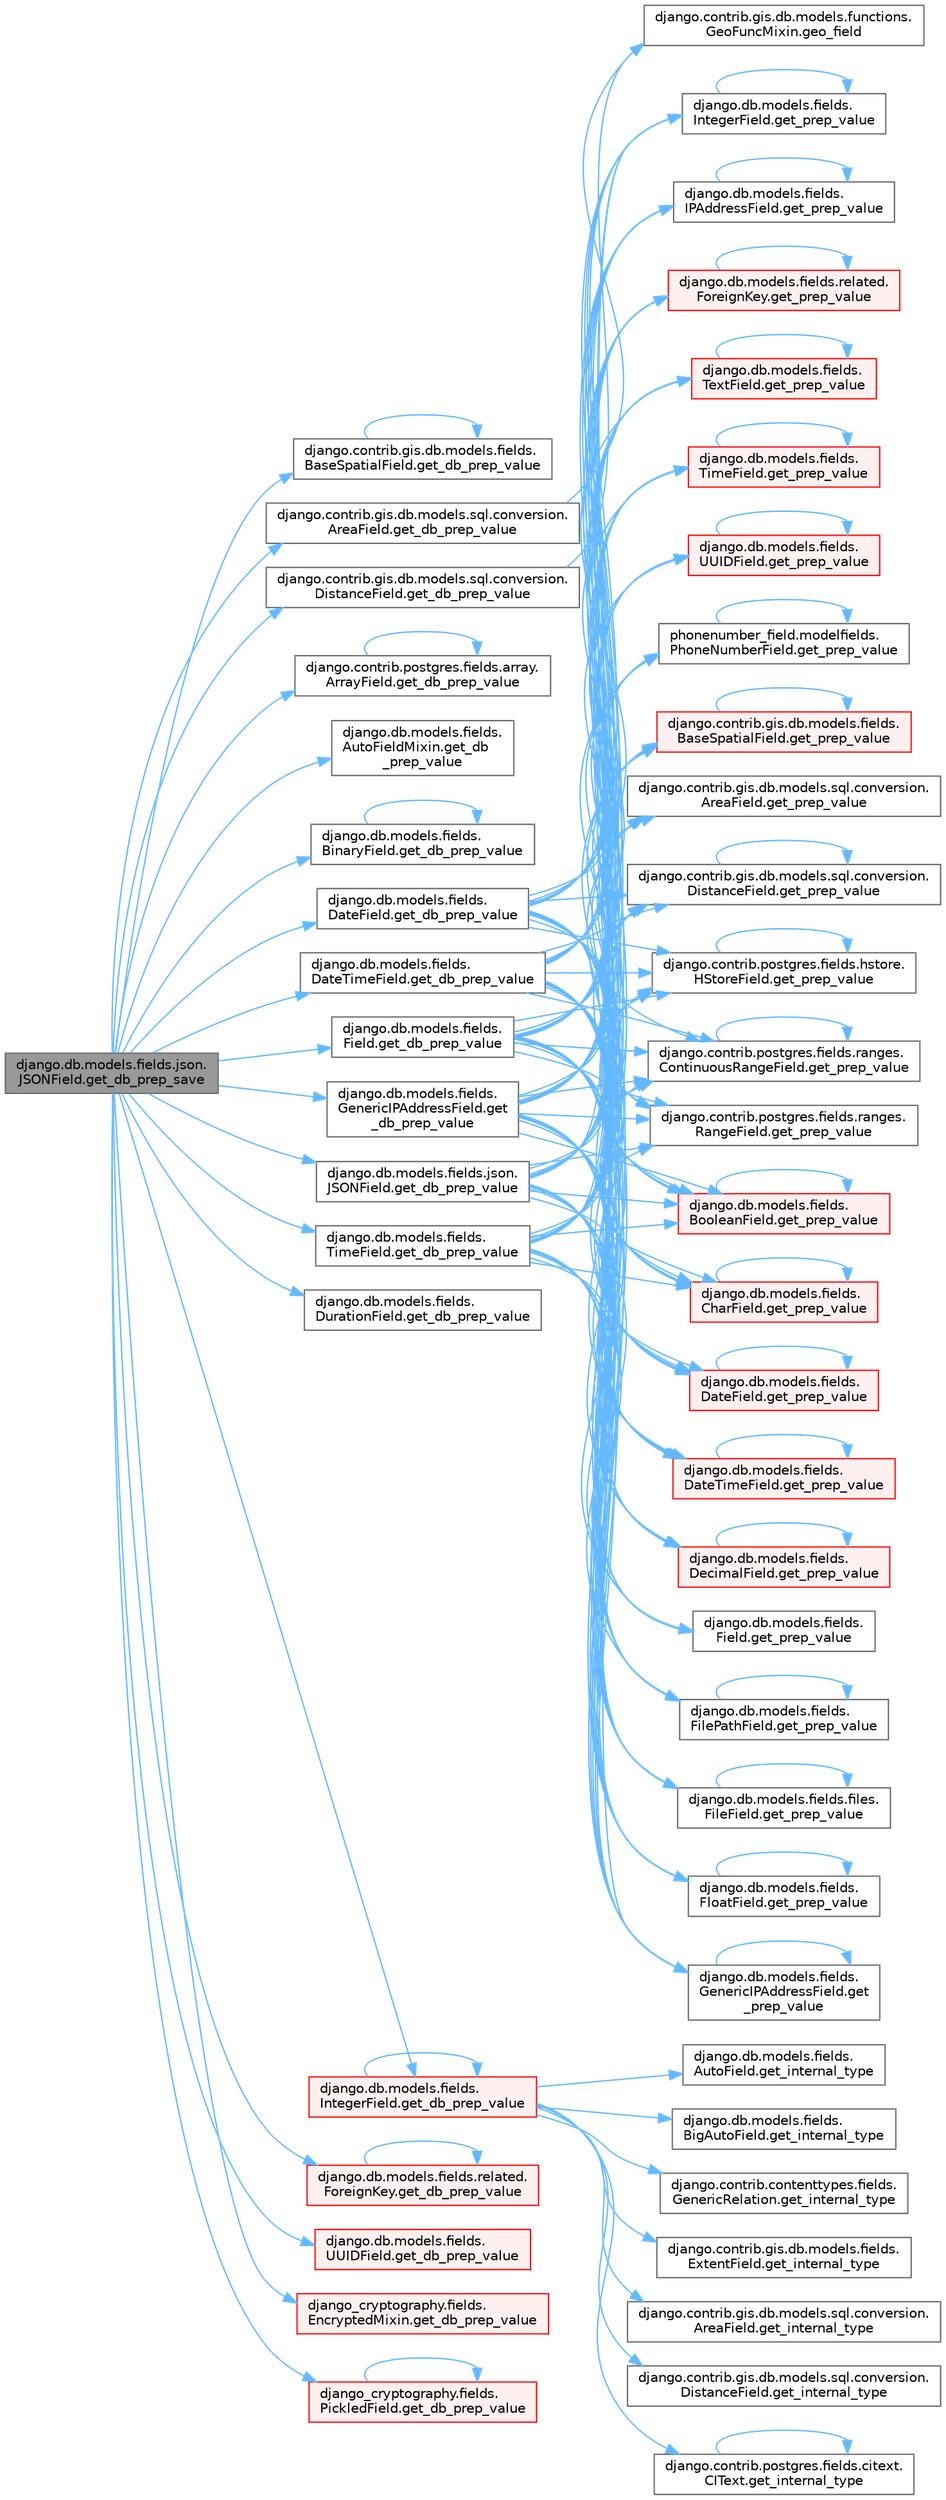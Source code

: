 digraph "django.db.models.fields.json.JSONField.get_db_prep_save"
{
 // LATEX_PDF_SIZE
  bgcolor="transparent";
  edge [fontname=Helvetica,fontsize=10,labelfontname=Helvetica,labelfontsize=10];
  node [fontname=Helvetica,fontsize=10,shape=box,height=0.2,width=0.4];
  rankdir="LR";
  Node1 [id="Node000001",label="django.db.models.fields.json.\lJSONField.get_db_prep_save",height=0.2,width=0.4,color="gray40", fillcolor="grey60", style="filled", fontcolor="black",tooltip=" "];
  Node1 -> Node2 [id="edge1_Node000001_Node000002",color="steelblue1",style="solid",tooltip=" "];
  Node2 [id="Node000002",label="django.contrib.gis.db.models.fields.\lBaseSpatialField.get_db_prep_value",height=0.2,width=0.4,color="grey40", fillcolor="white", style="filled",URL="$classdjango_1_1contrib_1_1gis_1_1db_1_1models_1_1fields_1_1_base_spatial_field.html#a3562fa18cb06a475b2d6062e1d8dcd6a",tooltip=" "];
  Node2 -> Node2 [id="edge2_Node000002_Node000002",color="steelblue1",style="solid",tooltip=" "];
  Node1 -> Node3 [id="edge3_Node000001_Node000003",color="steelblue1",style="solid",tooltip=" "];
  Node3 [id="Node000003",label="django.contrib.gis.db.models.sql.conversion.\lAreaField.get_db_prep_value",height=0.2,width=0.4,color="grey40", fillcolor="white", style="filled",URL="$classdjango_1_1contrib_1_1gis_1_1db_1_1models_1_1sql_1_1conversion_1_1_area_field.html#ab4a5c3e759e32bdaa744a19fff4f6c19",tooltip=" "];
  Node3 -> Node4 [id="edge4_Node000003_Node000004",color="steelblue1",style="solid",tooltip=" "];
  Node4 [id="Node000004",label="django.contrib.gis.db.models.functions.\lGeoFuncMixin.geo_field",height=0.2,width=0.4,color="grey40", fillcolor="white", style="filled",URL="$classdjango_1_1contrib_1_1gis_1_1db_1_1models_1_1functions_1_1_geo_func_mixin.html#aae4bfeb201602d13218e58d1778b4c1b",tooltip=" "];
  Node1 -> Node5 [id="edge5_Node000001_Node000005",color="steelblue1",style="solid",tooltip=" "];
  Node5 [id="Node000005",label="django.contrib.gis.db.models.sql.conversion.\lDistanceField.get_db_prep_value",height=0.2,width=0.4,color="grey40", fillcolor="white", style="filled",URL="$classdjango_1_1contrib_1_1gis_1_1db_1_1models_1_1sql_1_1conversion_1_1_distance_field.html#a68c0a1845e6ab9ce6292bafeb8045f75",tooltip=" "];
  Node5 -> Node4 [id="edge6_Node000005_Node000004",color="steelblue1",style="solid",tooltip=" "];
  Node1 -> Node6 [id="edge7_Node000001_Node000006",color="steelblue1",style="solid",tooltip=" "];
  Node6 [id="Node000006",label="django.contrib.postgres.fields.array.\lArrayField.get_db_prep_value",height=0.2,width=0.4,color="grey40", fillcolor="white", style="filled",URL="$classdjango_1_1contrib_1_1postgres_1_1fields_1_1array_1_1_array_field.html#a67bef946999f4c268048c8196ad73878",tooltip=" "];
  Node6 -> Node6 [id="edge8_Node000006_Node000006",color="steelblue1",style="solid",tooltip=" "];
  Node1 -> Node7 [id="edge9_Node000001_Node000007",color="steelblue1",style="solid",tooltip=" "];
  Node7 [id="Node000007",label="django.db.models.fields.\lAutoFieldMixin.get_db\l_prep_value",height=0.2,width=0.4,color="grey40", fillcolor="white", style="filled",URL="$classdjango_1_1db_1_1models_1_1fields_1_1_auto_field_mixin.html#aa9fdcffcc36c0a2a3f88ab4198bfc814",tooltip=" "];
  Node1 -> Node8 [id="edge10_Node000001_Node000008",color="steelblue1",style="solid",tooltip=" "];
  Node8 [id="Node000008",label="django.db.models.fields.\lBinaryField.get_db_prep_value",height=0.2,width=0.4,color="grey40", fillcolor="white", style="filled",URL="$classdjango_1_1db_1_1models_1_1fields_1_1_binary_field.html#ae9302dbac6ff0475a6543e05a6609f04",tooltip=" "];
  Node8 -> Node8 [id="edge11_Node000008_Node000008",color="steelblue1",style="solid",tooltip=" "];
  Node1 -> Node9 [id="edge12_Node000001_Node000009",color="steelblue1",style="solid",tooltip=" "];
  Node9 [id="Node000009",label="django.db.models.fields.\lDateField.get_db_prep_value",height=0.2,width=0.4,color="grey40", fillcolor="white", style="filled",URL="$classdjango_1_1db_1_1models_1_1fields_1_1_date_field.html#ad6d292b396a9f068e57a55dbcce353aa",tooltip=" "];
  Node9 -> Node10 [id="edge13_Node000009_Node000010",color="steelblue1",style="solid",tooltip=" "];
  Node10 [id="Node000010",label="django.contrib.gis.db.models.fields.\lBaseSpatialField.get_prep_value",height=0.2,width=0.4,color="red", fillcolor="#FFF0F0", style="filled",URL="$classdjango_1_1contrib_1_1gis_1_1db_1_1models_1_1fields_1_1_base_spatial_field.html#a1d0db65d2c6d3dbf9bd06493ad48ae0c",tooltip=" "];
  Node10 -> Node10 [id="edge14_Node000010_Node000010",color="steelblue1",style="solid",tooltip=" "];
  Node9 -> Node53 [id="edge15_Node000009_Node000053",color="steelblue1",style="solid",tooltip=" "];
  Node53 [id="Node000053",label="django.contrib.gis.db.models.sql.conversion.\lAreaField.get_prep_value",height=0.2,width=0.4,color="grey40", fillcolor="white", style="filled",URL="$classdjango_1_1contrib_1_1gis_1_1db_1_1models_1_1sql_1_1conversion_1_1_area_field.html#af96724b6623039c22600a21df98d2b0b",tooltip=" "];
  Node9 -> Node54 [id="edge16_Node000009_Node000054",color="steelblue1",style="solid",tooltip=" "];
  Node54 [id="Node000054",label="django.contrib.gis.db.models.sql.conversion.\lDistanceField.get_prep_value",height=0.2,width=0.4,color="grey40", fillcolor="white", style="filled",URL="$classdjango_1_1contrib_1_1gis_1_1db_1_1models_1_1sql_1_1conversion_1_1_distance_field.html#a0517d213ea381e2bcd50141ab6d7602c",tooltip=" "];
  Node54 -> Node54 [id="edge17_Node000054_Node000054",color="steelblue1",style="solid",tooltip=" "];
  Node9 -> Node55 [id="edge18_Node000009_Node000055",color="steelblue1",style="solid",tooltip=" "];
  Node55 [id="Node000055",label="django.contrib.postgres.fields.hstore.\lHStoreField.get_prep_value",height=0.2,width=0.4,color="grey40", fillcolor="white", style="filled",URL="$classdjango_1_1contrib_1_1postgres_1_1fields_1_1hstore_1_1_h_store_field.html#a270d3c92aabe9ac825d20b195323bac0",tooltip=" "];
  Node55 -> Node55 [id="edge19_Node000055_Node000055",color="steelblue1",style="solid",tooltip=" "];
  Node9 -> Node56 [id="edge20_Node000009_Node000056",color="steelblue1",style="solid",tooltip=" "];
  Node56 [id="Node000056",label="django.contrib.postgres.fields.ranges.\lContinuousRangeField.get_prep_value",height=0.2,width=0.4,color="grey40", fillcolor="white", style="filled",URL="$classdjango_1_1contrib_1_1postgres_1_1fields_1_1ranges_1_1_continuous_range_field.html#a833d27e77886a8997c44840104adae02",tooltip=" "];
  Node56 -> Node56 [id="edge21_Node000056_Node000056",color="steelblue1",style="solid",tooltip=" "];
  Node9 -> Node57 [id="edge22_Node000009_Node000057",color="steelblue1",style="solid",tooltip=" "];
  Node57 [id="Node000057",label="django.contrib.postgres.fields.ranges.\lRangeField.get_prep_value",height=0.2,width=0.4,color="grey40", fillcolor="white", style="filled",URL="$classdjango_1_1contrib_1_1postgres_1_1fields_1_1ranges_1_1_range_field.html#a2c10180cbaacf4bf963ddd0dffec510d",tooltip=" "];
  Node9 -> Node58 [id="edge23_Node000009_Node000058",color="steelblue1",style="solid",tooltip=" "];
  Node58 [id="Node000058",label="django.db.models.fields.\lBooleanField.get_prep_value",height=0.2,width=0.4,color="red", fillcolor="#FFF0F0", style="filled",URL="$classdjango_1_1db_1_1models_1_1fields_1_1_boolean_field.html#a2c76f741d494c42b977fea4db757b224",tooltip=" "];
  Node58 -> Node58 [id="edge24_Node000058_Node000058",color="steelblue1",style="solid",tooltip=" "];
  Node9 -> Node4542 [id="edge25_Node000009_Node004542",color="steelblue1",style="solid",tooltip=" "];
  Node4542 [id="Node004542",label="django.db.models.fields.\lCharField.get_prep_value",height=0.2,width=0.4,color="red", fillcolor="#FFF0F0", style="filled",URL="$classdjango_1_1db_1_1models_1_1fields_1_1_char_field.html#a586dde4bef09b94f15ca3b7a3b616a12",tooltip=" "];
  Node4542 -> Node4542 [id="edge26_Node004542_Node004542",color="steelblue1",style="solid",tooltip=" "];
  Node9 -> Node4543 [id="edge27_Node000009_Node004543",color="steelblue1",style="solid",tooltip=" "];
  Node4543 [id="Node004543",label="django.db.models.fields.\lDateField.get_prep_value",height=0.2,width=0.4,color="red", fillcolor="#FFF0F0", style="filled",URL="$classdjango_1_1db_1_1models_1_1fields_1_1_date_field.html#a17fd388efd6c1cc24e4daa2838936247",tooltip=" "];
  Node4543 -> Node4543 [id="edge28_Node004543_Node004543",color="steelblue1",style="solid",tooltip=" "];
  Node9 -> Node4544 [id="edge29_Node000009_Node004544",color="steelblue1",style="solid",tooltip=" "];
  Node4544 [id="Node004544",label="django.db.models.fields.\lDateTimeField.get_prep_value",height=0.2,width=0.4,color="red", fillcolor="#FFF0F0", style="filled",URL="$classdjango_1_1db_1_1models_1_1fields_1_1_date_time_field.html#a96b7b4c4a2af78523ff88dd95ddde877",tooltip=" "];
  Node4544 -> Node4544 [id="edge30_Node004544_Node004544",color="steelblue1",style="solid",tooltip=" "];
  Node9 -> Node4545 [id="edge31_Node000009_Node004545",color="steelblue1",style="solid",tooltip=" "];
  Node4545 [id="Node004545",label="django.db.models.fields.\lDecimalField.get_prep_value",height=0.2,width=0.4,color="red", fillcolor="#FFF0F0", style="filled",URL="$classdjango_1_1db_1_1models_1_1fields_1_1_decimal_field.html#a1d8d3b60ca856194a27f246557cdded5",tooltip=" "];
  Node4545 -> Node4545 [id="edge32_Node004545_Node004545",color="steelblue1",style="solid",tooltip=" "];
  Node9 -> Node4546 [id="edge33_Node000009_Node004546",color="steelblue1",style="solid",tooltip=" "];
  Node4546 [id="Node004546",label="django.db.models.fields.\lField.get_prep_value",height=0.2,width=0.4,color="grey40", fillcolor="white", style="filled",URL="$classdjango_1_1db_1_1models_1_1fields_1_1_field.html#a660f2cb5e6c84ed278a28e80b6c38f9a",tooltip=" "];
  Node9 -> Node4547 [id="edge34_Node000009_Node004547",color="steelblue1",style="solid",tooltip=" "];
  Node4547 [id="Node004547",label="django.db.models.fields.\lFilePathField.get_prep_value",height=0.2,width=0.4,color="grey40", fillcolor="white", style="filled",URL="$classdjango_1_1db_1_1models_1_1fields_1_1_file_path_field.html#a26839a96f40a9d184190e5cc2541011e",tooltip=" "];
  Node4547 -> Node4547 [id="edge35_Node004547_Node004547",color="steelblue1",style="solid",tooltip=" "];
  Node9 -> Node4548 [id="edge36_Node000009_Node004548",color="steelblue1",style="solid",tooltip=" "];
  Node4548 [id="Node004548",label="django.db.models.fields.files.\lFileField.get_prep_value",height=0.2,width=0.4,color="grey40", fillcolor="white", style="filled",URL="$classdjango_1_1db_1_1models_1_1fields_1_1files_1_1_file_field.html#ab7ce3f770984b1f809db8e41e66a804c",tooltip=" "];
  Node4548 -> Node4548 [id="edge37_Node004548_Node004548",color="steelblue1",style="solid",tooltip=" "];
  Node9 -> Node4549 [id="edge38_Node000009_Node004549",color="steelblue1",style="solid",tooltip=" "];
  Node4549 [id="Node004549",label="django.db.models.fields.\lFloatField.get_prep_value",height=0.2,width=0.4,color="grey40", fillcolor="white", style="filled",URL="$classdjango_1_1db_1_1models_1_1fields_1_1_float_field.html#a70cd9308dba1b6286c968df2d90eb3ba",tooltip=" "];
  Node4549 -> Node4549 [id="edge39_Node004549_Node004549",color="steelblue1",style="solid",tooltip=" "];
  Node9 -> Node4550 [id="edge40_Node000009_Node004550",color="steelblue1",style="solid",tooltip=" "];
  Node4550 [id="Node004550",label="django.db.models.fields.\lGenericIPAddressField.get\l_prep_value",height=0.2,width=0.4,color="grey40", fillcolor="white", style="filled",URL="$classdjango_1_1db_1_1models_1_1fields_1_1_generic_i_p_address_field.html#a4016a4e3d6b9c28b712c24c9c4d5ecfc",tooltip=" "];
  Node4550 -> Node4550 [id="edge41_Node004550_Node004550",color="steelblue1",style="solid",tooltip=" "];
  Node9 -> Node4551 [id="edge42_Node000009_Node004551",color="steelblue1",style="solid",tooltip=" "];
  Node4551 [id="Node004551",label="django.db.models.fields.\lIntegerField.get_prep_value",height=0.2,width=0.4,color="grey40", fillcolor="white", style="filled",URL="$classdjango_1_1db_1_1models_1_1fields_1_1_integer_field.html#a36f1c7d7f1a94be315b773244f78c07e",tooltip=" "];
  Node4551 -> Node4551 [id="edge43_Node004551_Node004551",color="steelblue1",style="solid",tooltip=" "];
  Node9 -> Node4552 [id="edge44_Node000009_Node004552",color="steelblue1",style="solid",tooltip=" "];
  Node4552 [id="Node004552",label="django.db.models.fields.\lIPAddressField.get_prep_value",height=0.2,width=0.4,color="grey40", fillcolor="white", style="filled",URL="$classdjango_1_1db_1_1models_1_1fields_1_1_i_p_address_field.html#a978d0bc439a39de4423a12beaaa1bc12",tooltip=" "];
  Node4552 -> Node4552 [id="edge45_Node004552_Node004552",color="steelblue1",style="solid",tooltip=" "];
  Node9 -> Node4553 [id="edge46_Node000009_Node004553",color="steelblue1",style="solid",tooltip=" "];
  Node4553 [id="Node004553",label="django.db.models.fields.related.\lForeignKey.get_prep_value",height=0.2,width=0.4,color="red", fillcolor="#FFF0F0", style="filled",URL="$classdjango_1_1db_1_1models_1_1fields_1_1related_1_1_foreign_key.html#a378a951ff4be6f40df598f0b1d4c214e",tooltip=" "];
  Node4553 -> Node4553 [id="edge47_Node004553_Node004553",color="steelblue1",style="solid",tooltip=" "];
  Node9 -> Node4554 [id="edge48_Node000009_Node004554",color="steelblue1",style="solid",tooltip=" "];
  Node4554 [id="Node004554",label="django.db.models.fields.\lTextField.get_prep_value",height=0.2,width=0.4,color="red", fillcolor="#FFF0F0", style="filled",URL="$classdjango_1_1db_1_1models_1_1fields_1_1_text_field.html#aa6f1c919bfc7cb7571f98e02c585ade9",tooltip=" "];
  Node4554 -> Node4554 [id="edge49_Node004554_Node004554",color="steelblue1",style="solid",tooltip=" "];
  Node9 -> Node4555 [id="edge50_Node000009_Node004555",color="steelblue1",style="solid",tooltip=" "];
  Node4555 [id="Node004555",label="django.db.models.fields.\lTimeField.get_prep_value",height=0.2,width=0.4,color="red", fillcolor="#FFF0F0", style="filled",URL="$classdjango_1_1db_1_1models_1_1fields_1_1_time_field.html#a66b3f5bd9d463227ddf9205248c05159",tooltip=" "];
  Node4555 -> Node4555 [id="edge51_Node004555_Node004555",color="steelblue1",style="solid",tooltip=" "];
  Node9 -> Node4556 [id="edge52_Node000009_Node004556",color="steelblue1",style="solid",tooltip=" "];
  Node4556 [id="Node004556",label="django.db.models.fields.\lUUIDField.get_prep_value",height=0.2,width=0.4,color="red", fillcolor="#FFF0F0", style="filled",URL="$classdjango_1_1db_1_1models_1_1fields_1_1_u_u_i_d_field.html#ae74a36923ced617bb42f59f725af7410",tooltip=" "];
  Node4556 -> Node4556 [id="edge53_Node004556_Node004556",color="steelblue1",style="solid",tooltip=" "];
  Node9 -> Node4557 [id="edge54_Node000009_Node004557",color="steelblue1",style="solid",tooltip=" "];
  Node4557 [id="Node004557",label="phonenumber_field.modelfields.\lPhoneNumberField.get_prep_value",height=0.2,width=0.4,color="grey40", fillcolor="white", style="filled",URL="$classphonenumber__field_1_1modelfields_1_1_phone_number_field.html#a5af3b7291838fa8e87817a144635307a",tooltip=" "];
  Node4557 -> Node4557 [id="edge55_Node004557_Node004557",color="steelblue1",style="solid",tooltip=" "];
  Node1 -> Node4558 [id="edge56_Node000001_Node004558",color="steelblue1",style="solid",tooltip=" "];
  Node4558 [id="Node004558",label="django.db.models.fields.\lDateTimeField.get_db_prep_value",height=0.2,width=0.4,color="grey40", fillcolor="white", style="filled",URL="$classdjango_1_1db_1_1models_1_1fields_1_1_date_time_field.html#ace937a98f687ea3399d88de4eddec0b8",tooltip=" "];
  Node4558 -> Node10 [id="edge57_Node004558_Node000010",color="steelblue1",style="solid",tooltip=" "];
  Node4558 -> Node53 [id="edge58_Node004558_Node000053",color="steelblue1",style="solid",tooltip=" "];
  Node4558 -> Node54 [id="edge59_Node004558_Node000054",color="steelblue1",style="solid",tooltip=" "];
  Node4558 -> Node55 [id="edge60_Node004558_Node000055",color="steelblue1",style="solid",tooltip=" "];
  Node4558 -> Node56 [id="edge61_Node004558_Node000056",color="steelblue1",style="solid",tooltip=" "];
  Node4558 -> Node57 [id="edge62_Node004558_Node000057",color="steelblue1",style="solid",tooltip=" "];
  Node4558 -> Node58 [id="edge63_Node004558_Node000058",color="steelblue1",style="solid",tooltip=" "];
  Node4558 -> Node4542 [id="edge64_Node004558_Node004542",color="steelblue1",style="solid",tooltip=" "];
  Node4558 -> Node4543 [id="edge65_Node004558_Node004543",color="steelblue1",style="solid",tooltip=" "];
  Node4558 -> Node4544 [id="edge66_Node004558_Node004544",color="steelblue1",style="solid",tooltip=" "];
  Node4558 -> Node4545 [id="edge67_Node004558_Node004545",color="steelblue1",style="solid",tooltip=" "];
  Node4558 -> Node4546 [id="edge68_Node004558_Node004546",color="steelblue1",style="solid",tooltip=" "];
  Node4558 -> Node4547 [id="edge69_Node004558_Node004547",color="steelblue1",style="solid",tooltip=" "];
  Node4558 -> Node4548 [id="edge70_Node004558_Node004548",color="steelblue1",style="solid",tooltip=" "];
  Node4558 -> Node4549 [id="edge71_Node004558_Node004549",color="steelblue1",style="solid",tooltip=" "];
  Node4558 -> Node4550 [id="edge72_Node004558_Node004550",color="steelblue1",style="solid",tooltip=" "];
  Node4558 -> Node4551 [id="edge73_Node004558_Node004551",color="steelblue1",style="solid",tooltip=" "];
  Node4558 -> Node4552 [id="edge74_Node004558_Node004552",color="steelblue1",style="solid",tooltip=" "];
  Node4558 -> Node4553 [id="edge75_Node004558_Node004553",color="steelblue1",style="solid",tooltip=" "];
  Node4558 -> Node4554 [id="edge76_Node004558_Node004554",color="steelblue1",style="solid",tooltip=" "];
  Node4558 -> Node4555 [id="edge77_Node004558_Node004555",color="steelblue1",style="solid",tooltip=" "];
  Node4558 -> Node4556 [id="edge78_Node004558_Node004556",color="steelblue1",style="solid",tooltip=" "];
  Node4558 -> Node4557 [id="edge79_Node004558_Node004557",color="steelblue1",style="solid",tooltip=" "];
  Node1 -> Node4559 [id="edge80_Node000001_Node004559",color="steelblue1",style="solid",tooltip=" "];
  Node4559 [id="Node004559",label="django.db.models.fields.\lDurationField.get_db_prep_value",height=0.2,width=0.4,color="grey40", fillcolor="white", style="filled",URL="$classdjango_1_1db_1_1models_1_1fields_1_1_duration_field.html#aebe9534d74bd2a2376cf41c72f028c9c",tooltip=" "];
  Node1 -> Node4560 [id="edge81_Node000001_Node004560",color="steelblue1",style="solid",tooltip=" "];
  Node4560 [id="Node004560",label="django.db.models.fields.\lField.get_db_prep_value",height=0.2,width=0.4,color="grey40", fillcolor="white", style="filled",URL="$classdjango_1_1db_1_1models_1_1fields_1_1_field.html#a27b39e33c87cb9d48a2cc249a66459c3",tooltip=" "];
  Node4560 -> Node10 [id="edge82_Node004560_Node000010",color="steelblue1",style="solid",tooltip=" "];
  Node4560 -> Node53 [id="edge83_Node004560_Node000053",color="steelblue1",style="solid",tooltip=" "];
  Node4560 -> Node54 [id="edge84_Node004560_Node000054",color="steelblue1",style="solid",tooltip=" "];
  Node4560 -> Node55 [id="edge85_Node004560_Node000055",color="steelblue1",style="solid",tooltip=" "];
  Node4560 -> Node56 [id="edge86_Node004560_Node000056",color="steelblue1",style="solid",tooltip=" "];
  Node4560 -> Node57 [id="edge87_Node004560_Node000057",color="steelblue1",style="solid",tooltip=" "];
  Node4560 -> Node58 [id="edge88_Node004560_Node000058",color="steelblue1",style="solid",tooltip=" "];
  Node4560 -> Node4542 [id="edge89_Node004560_Node004542",color="steelblue1",style="solid",tooltip=" "];
  Node4560 -> Node4543 [id="edge90_Node004560_Node004543",color="steelblue1",style="solid",tooltip=" "];
  Node4560 -> Node4544 [id="edge91_Node004560_Node004544",color="steelblue1",style="solid",tooltip=" "];
  Node4560 -> Node4545 [id="edge92_Node004560_Node004545",color="steelblue1",style="solid",tooltip=" "];
  Node4560 -> Node4546 [id="edge93_Node004560_Node004546",color="steelblue1",style="solid",tooltip=" "];
  Node4560 -> Node4547 [id="edge94_Node004560_Node004547",color="steelblue1",style="solid",tooltip=" "];
  Node4560 -> Node4548 [id="edge95_Node004560_Node004548",color="steelblue1",style="solid",tooltip=" "];
  Node4560 -> Node4549 [id="edge96_Node004560_Node004549",color="steelblue1",style="solid",tooltip=" "];
  Node4560 -> Node4550 [id="edge97_Node004560_Node004550",color="steelblue1",style="solid",tooltip=" "];
  Node4560 -> Node4551 [id="edge98_Node004560_Node004551",color="steelblue1",style="solid",tooltip=" "];
  Node4560 -> Node4552 [id="edge99_Node004560_Node004552",color="steelblue1",style="solid",tooltip=" "];
  Node4560 -> Node4553 [id="edge100_Node004560_Node004553",color="steelblue1",style="solid",tooltip=" "];
  Node4560 -> Node4554 [id="edge101_Node004560_Node004554",color="steelblue1",style="solid",tooltip=" "];
  Node4560 -> Node4555 [id="edge102_Node004560_Node004555",color="steelblue1",style="solid",tooltip=" "];
  Node4560 -> Node4556 [id="edge103_Node004560_Node004556",color="steelblue1",style="solid",tooltip=" "];
  Node4560 -> Node4557 [id="edge104_Node004560_Node004557",color="steelblue1",style="solid",tooltip=" "];
  Node1 -> Node4561 [id="edge105_Node000001_Node004561",color="steelblue1",style="solid",tooltip=" "];
  Node4561 [id="Node004561",label="django.db.models.fields.\lGenericIPAddressField.get\l_db_prep_value",height=0.2,width=0.4,color="grey40", fillcolor="white", style="filled",URL="$classdjango_1_1db_1_1models_1_1fields_1_1_generic_i_p_address_field.html#a0833bb7fa4f729102000a775edc0f4a9",tooltip=" "];
  Node4561 -> Node10 [id="edge106_Node004561_Node000010",color="steelblue1",style="solid",tooltip=" "];
  Node4561 -> Node53 [id="edge107_Node004561_Node000053",color="steelblue1",style="solid",tooltip=" "];
  Node4561 -> Node54 [id="edge108_Node004561_Node000054",color="steelblue1",style="solid",tooltip=" "];
  Node4561 -> Node55 [id="edge109_Node004561_Node000055",color="steelblue1",style="solid",tooltip=" "];
  Node4561 -> Node56 [id="edge110_Node004561_Node000056",color="steelblue1",style="solid",tooltip=" "];
  Node4561 -> Node57 [id="edge111_Node004561_Node000057",color="steelblue1",style="solid",tooltip=" "];
  Node4561 -> Node58 [id="edge112_Node004561_Node000058",color="steelblue1",style="solid",tooltip=" "];
  Node4561 -> Node4542 [id="edge113_Node004561_Node004542",color="steelblue1",style="solid",tooltip=" "];
  Node4561 -> Node4543 [id="edge114_Node004561_Node004543",color="steelblue1",style="solid",tooltip=" "];
  Node4561 -> Node4544 [id="edge115_Node004561_Node004544",color="steelblue1",style="solid",tooltip=" "];
  Node4561 -> Node4545 [id="edge116_Node004561_Node004545",color="steelblue1",style="solid",tooltip=" "];
  Node4561 -> Node4546 [id="edge117_Node004561_Node004546",color="steelblue1",style="solid",tooltip=" "];
  Node4561 -> Node4547 [id="edge118_Node004561_Node004547",color="steelblue1",style="solid",tooltip=" "];
  Node4561 -> Node4548 [id="edge119_Node004561_Node004548",color="steelblue1",style="solid",tooltip=" "];
  Node4561 -> Node4549 [id="edge120_Node004561_Node004549",color="steelblue1",style="solid",tooltip=" "];
  Node4561 -> Node4550 [id="edge121_Node004561_Node004550",color="steelblue1",style="solid",tooltip=" "];
  Node4561 -> Node4551 [id="edge122_Node004561_Node004551",color="steelblue1",style="solid",tooltip=" "];
  Node4561 -> Node4552 [id="edge123_Node004561_Node004552",color="steelblue1",style="solid",tooltip=" "];
  Node4561 -> Node4553 [id="edge124_Node004561_Node004553",color="steelblue1",style="solid",tooltip=" "];
  Node4561 -> Node4554 [id="edge125_Node004561_Node004554",color="steelblue1",style="solid",tooltip=" "];
  Node4561 -> Node4555 [id="edge126_Node004561_Node004555",color="steelblue1",style="solid",tooltip=" "];
  Node4561 -> Node4556 [id="edge127_Node004561_Node004556",color="steelblue1",style="solid",tooltip=" "];
  Node4561 -> Node4557 [id="edge128_Node004561_Node004557",color="steelblue1",style="solid",tooltip=" "];
  Node1 -> Node4562 [id="edge129_Node000001_Node004562",color="steelblue1",style="solid",tooltip=" "];
  Node4562 [id="Node004562",label="django.db.models.fields.\lIntegerField.get_db_prep_value",height=0.2,width=0.4,color="red", fillcolor="#FFF0F0", style="filled",URL="$classdjango_1_1db_1_1models_1_1fields_1_1_integer_field.html#adf6fa9906d115e38660ef6aee28e5f43",tooltip=" "];
  Node4562 -> Node4562 [id="edge130_Node004562_Node004562",color="steelblue1",style="solid",tooltip=" "];
  Node4562 -> Node1431 [id="edge131_Node004562_Node001431",color="steelblue1",style="solid",tooltip=" "];
  Node1431 [id="Node001431",label="django.contrib.contenttypes.fields.\lGenericRelation.get_internal_type",height=0.2,width=0.4,color="grey40", fillcolor="white", style="filled",URL="$classdjango_1_1contrib_1_1contenttypes_1_1fields_1_1_generic_relation.html#aefe0a0ceff843a2b147534a157c6d0f4",tooltip=" "];
  Node4562 -> Node1432 [id="edge132_Node004562_Node001432",color="steelblue1",style="solid",tooltip=" "];
  Node1432 [id="Node001432",label="django.contrib.gis.db.models.fields.\lExtentField.get_internal_type",height=0.2,width=0.4,color="grey40", fillcolor="white", style="filled",URL="$classdjango_1_1contrib_1_1gis_1_1db_1_1models_1_1fields_1_1_extent_field.html#a914745ac6bb2ffe50aaaaf5deb9f67d4",tooltip=" "];
  Node4562 -> Node1433 [id="edge133_Node004562_Node001433",color="steelblue1",style="solid",tooltip=" "];
  Node1433 [id="Node001433",label="django.contrib.gis.db.models.sql.conversion.\lAreaField.get_internal_type",height=0.2,width=0.4,color="grey40", fillcolor="white", style="filled",URL="$classdjango_1_1contrib_1_1gis_1_1db_1_1models_1_1sql_1_1conversion_1_1_area_field.html#ac14e7a8c8b468a53b5832cf7cb2f7bf4",tooltip=" "];
  Node4562 -> Node1434 [id="edge134_Node004562_Node001434",color="steelblue1",style="solid",tooltip=" "];
  Node1434 [id="Node001434",label="django.contrib.gis.db.models.sql.conversion.\lDistanceField.get_internal_type",height=0.2,width=0.4,color="grey40", fillcolor="white", style="filled",URL="$classdjango_1_1contrib_1_1gis_1_1db_1_1models_1_1sql_1_1conversion_1_1_distance_field.html#ac2bf1debb6c750adb7461f8925d86170",tooltip=" "];
  Node4562 -> Node1435 [id="edge135_Node004562_Node001435",color="steelblue1",style="solid",tooltip=" "];
  Node1435 [id="Node001435",label="django.contrib.postgres.fields.citext.\lCIText.get_internal_type",height=0.2,width=0.4,color="grey40", fillcolor="white", style="filled",URL="$classdjango_1_1contrib_1_1postgres_1_1fields_1_1citext_1_1_c_i_text.html#a427f1e2dfa31559beb68386e36ab74b2",tooltip=" "];
  Node1435 -> Node1435 [id="edge136_Node001435_Node001435",color="steelblue1",style="solid",tooltip=" "];
  Node4562 -> Node1436 [id="edge137_Node004562_Node001436",color="steelblue1",style="solid",tooltip=" "];
  Node1436 [id="Node001436",label="django.db.models.fields.\lAutoField.get_internal_type",height=0.2,width=0.4,color="grey40", fillcolor="white", style="filled",URL="$classdjango_1_1db_1_1models_1_1fields_1_1_auto_field.html#af2db9af7a3e82da81b86d9b9e538a457",tooltip=" "];
  Node4562 -> Node1437 [id="edge138_Node004562_Node001437",color="steelblue1",style="solid",tooltip=" "];
  Node1437 [id="Node001437",label="django.db.models.fields.\lBigAutoField.get_internal_type",height=0.2,width=0.4,color="grey40", fillcolor="white", style="filled",URL="$classdjango_1_1db_1_1models_1_1fields_1_1_big_auto_field.html#a6fd10fc83a1b3809da679e3eea92eb55",tooltip=" "];
  Node1 -> Node4563 [id="edge139_Node000001_Node004563",color="steelblue1",style="solid",tooltip=" "];
  Node4563 [id="Node004563",label="django.db.models.fields.json.\lJSONField.get_db_prep_value",height=0.2,width=0.4,color="grey40", fillcolor="white", style="filled",URL="$classdjango_1_1db_1_1models_1_1fields_1_1json_1_1_j_s_o_n_field.html#ad89498c756bc8ae7f6e98ca5b7eb5184",tooltip=" "];
  Node4563 -> Node10 [id="edge140_Node004563_Node000010",color="steelblue1",style="solid",tooltip=" "];
  Node4563 -> Node53 [id="edge141_Node004563_Node000053",color="steelblue1",style="solid",tooltip=" "];
  Node4563 -> Node54 [id="edge142_Node004563_Node000054",color="steelblue1",style="solid",tooltip=" "];
  Node4563 -> Node55 [id="edge143_Node004563_Node000055",color="steelblue1",style="solid",tooltip=" "];
  Node4563 -> Node56 [id="edge144_Node004563_Node000056",color="steelblue1",style="solid",tooltip=" "];
  Node4563 -> Node57 [id="edge145_Node004563_Node000057",color="steelblue1",style="solid",tooltip=" "];
  Node4563 -> Node58 [id="edge146_Node004563_Node000058",color="steelblue1",style="solid",tooltip=" "];
  Node4563 -> Node4542 [id="edge147_Node004563_Node004542",color="steelblue1",style="solid",tooltip=" "];
  Node4563 -> Node4543 [id="edge148_Node004563_Node004543",color="steelblue1",style="solid",tooltip=" "];
  Node4563 -> Node4544 [id="edge149_Node004563_Node004544",color="steelblue1",style="solid",tooltip=" "];
  Node4563 -> Node4545 [id="edge150_Node004563_Node004545",color="steelblue1",style="solid",tooltip=" "];
  Node4563 -> Node4546 [id="edge151_Node004563_Node004546",color="steelblue1",style="solid",tooltip=" "];
  Node4563 -> Node4547 [id="edge152_Node004563_Node004547",color="steelblue1",style="solid",tooltip=" "];
  Node4563 -> Node4548 [id="edge153_Node004563_Node004548",color="steelblue1",style="solid",tooltip=" "];
  Node4563 -> Node4549 [id="edge154_Node004563_Node004549",color="steelblue1",style="solid",tooltip=" "];
  Node4563 -> Node4550 [id="edge155_Node004563_Node004550",color="steelblue1",style="solid",tooltip=" "];
  Node4563 -> Node4551 [id="edge156_Node004563_Node004551",color="steelblue1",style="solid",tooltip=" "];
  Node4563 -> Node4552 [id="edge157_Node004563_Node004552",color="steelblue1",style="solid",tooltip=" "];
  Node4563 -> Node4553 [id="edge158_Node004563_Node004553",color="steelblue1",style="solid",tooltip=" "];
  Node4563 -> Node4554 [id="edge159_Node004563_Node004554",color="steelblue1",style="solid",tooltip=" "];
  Node4563 -> Node4555 [id="edge160_Node004563_Node004555",color="steelblue1",style="solid",tooltip=" "];
  Node4563 -> Node4556 [id="edge161_Node004563_Node004556",color="steelblue1",style="solid",tooltip=" "];
  Node4563 -> Node4557 [id="edge162_Node004563_Node004557",color="steelblue1",style="solid",tooltip=" "];
  Node1 -> Node4564 [id="edge163_Node000001_Node004564",color="steelblue1",style="solid",tooltip=" "];
  Node4564 [id="Node004564",label="django.db.models.fields.related.\lForeignKey.get_db_prep_value",height=0.2,width=0.4,color="red", fillcolor="#FFF0F0", style="filled",URL="$classdjango_1_1db_1_1models_1_1fields_1_1related_1_1_foreign_key.html#a969cd73da211d4bd83cb874fd3507e9f",tooltip=" "];
  Node4564 -> Node4564 [id="edge164_Node004564_Node004564",color="steelblue1",style="solid",tooltip=" "];
  Node1 -> Node4565 [id="edge165_Node000001_Node004565",color="steelblue1",style="solid",tooltip=" "];
  Node4565 [id="Node004565",label="django.db.models.fields.\lTimeField.get_db_prep_value",height=0.2,width=0.4,color="grey40", fillcolor="white", style="filled",URL="$classdjango_1_1db_1_1models_1_1fields_1_1_time_field.html#ac736cd2c62828e3dbee00ff6bae39e84",tooltip=" "];
  Node4565 -> Node10 [id="edge166_Node004565_Node000010",color="steelblue1",style="solid",tooltip=" "];
  Node4565 -> Node53 [id="edge167_Node004565_Node000053",color="steelblue1",style="solid",tooltip=" "];
  Node4565 -> Node54 [id="edge168_Node004565_Node000054",color="steelblue1",style="solid",tooltip=" "];
  Node4565 -> Node55 [id="edge169_Node004565_Node000055",color="steelblue1",style="solid",tooltip=" "];
  Node4565 -> Node56 [id="edge170_Node004565_Node000056",color="steelblue1",style="solid",tooltip=" "];
  Node4565 -> Node57 [id="edge171_Node004565_Node000057",color="steelblue1",style="solid",tooltip=" "];
  Node4565 -> Node58 [id="edge172_Node004565_Node000058",color="steelblue1",style="solid",tooltip=" "];
  Node4565 -> Node4542 [id="edge173_Node004565_Node004542",color="steelblue1",style="solid",tooltip=" "];
  Node4565 -> Node4543 [id="edge174_Node004565_Node004543",color="steelblue1",style="solid",tooltip=" "];
  Node4565 -> Node4544 [id="edge175_Node004565_Node004544",color="steelblue1",style="solid",tooltip=" "];
  Node4565 -> Node4545 [id="edge176_Node004565_Node004545",color="steelblue1",style="solid",tooltip=" "];
  Node4565 -> Node4546 [id="edge177_Node004565_Node004546",color="steelblue1",style="solid",tooltip=" "];
  Node4565 -> Node4547 [id="edge178_Node004565_Node004547",color="steelblue1",style="solid",tooltip=" "];
  Node4565 -> Node4548 [id="edge179_Node004565_Node004548",color="steelblue1",style="solid",tooltip=" "];
  Node4565 -> Node4549 [id="edge180_Node004565_Node004549",color="steelblue1",style="solid",tooltip=" "];
  Node4565 -> Node4550 [id="edge181_Node004565_Node004550",color="steelblue1",style="solid",tooltip=" "];
  Node4565 -> Node4551 [id="edge182_Node004565_Node004551",color="steelblue1",style="solid",tooltip=" "];
  Node4565 -> Node4552 [id="edge183_Node004565_Node004552",color="steelblue1",style="solid",tooltip=" "];
  Node4565 -> Node4553 [id="edge184_Node004565_Node004553",color="steelblue1",style="solid",tooltip=" "];
  Node4565 -> Node4554 [id="edge185_Node004565_Node004554",color="steelblue1",style="solid",tooltip=" "];
  Node4565 -> Node4555 [id="edge186_Node004565_Node004555",color="steelblue1",style="solid",tooltip=" "];
  Node4565 -> Node4556 [id="edge187_Node004565_Node004556",color="steelblue1",style="solid",tooltip=" "];
  Node4565 -> Node4557 [id="edge188_Node004565_Node004557",color="steelblue1",style="solid",tooltip=" "];
  Node1 -> Node4566 [id="edge189_Node000001_Node004566",color="steelblue1",style="solid",tooltip=" "];
  Node4566 [id="Node004566",label="django.db.models.fields.\lUUIDField.get_db_prep_value",height=0.2,width=0.4,color="red", fillcolor="#FFF0F0", style="filled",URL="$classdjango_1_1db_1_1models_1_1fields_1_1_u_u_i_d_field.html#a386f708cbcae8153a01c6bc4fde97203",tooltip=" "];
  Node1 -> Node4567 [id="edge190_Node000001_Node004567",color="steelblue1",style="solid",tooltip=" "];
  Node4567 [id="Node004567",label="django_cryptography.fields.\lEncryptedMixin.get_db_prep_value",height=0.2,width=0.4,color="red", fillcolor="#FFF0F0", style="filled",URL="$classdjango__cryptography_1_1fields_1_1_encrypted_mixin.html#a2a1a8ff4af6dceea4022c36c5f542ecf",tooltip=" "];
  Node1 -> Node4570 [id="edge191_Node000001_Node004570",color="steelblue1",style="solid",tooltip=" "];
  Node4570 [id="Node004570",label="django_cryptography.fields.\lPickledField.get_db_prep_value",height=0.2,width=0.4,color="red", fillcolor="#FFF0F0", style="filled",URL="$classdjango__cryptography_1_1fields_1_1_pickled_field.html#ac9a4bd8b2fa1e08c49c91dce462d3958",tooltip=" "];
  Node4570 -> Node4570 [id="edge192_Node004570_Node004570",color="steelblue1",style="solid",tooltip=" "];
}
